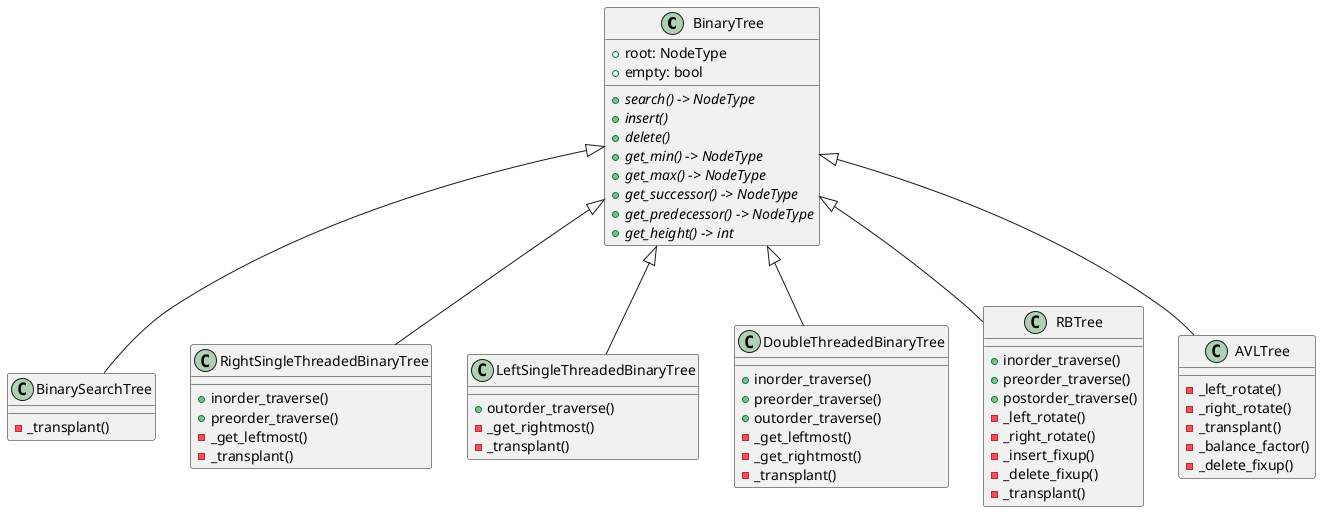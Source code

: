 @startuml

BinaryTree <|-- BinarySearchTree
BinaryTree <|-- RightSingleThreadedBinaryTree
BinaryTree <|-- LeftSingleThreadedBinaryTree
BinaryTree <|-- DoubleThreadedBinaryTree
BinaryTree <|-- RBTree
BinaryTree <|-- AVLTree

class BinaryTree {
    +root: NodeType
    +empty: bool
    {abstract} +search() -> NodeType
    {abstract} +insert()
    {abstract} +delete()
    {abstract} +get_min() -> NodeType
    {abstract} +get_max() -> NodeType
    {abstract} +get_successor() -> NodeType
    {abstract} +get_predecessor() -> NodeType
    {abstract} +get_height() -> int
}

class BinarySearchTree {
    -_transplant()
}

class RightSingleThreadedBinaryTree {
    +inorder_traverse()
    +preorder_traverse()
    -_get_leftmost()
    -_transplant()
}

class LeftSingleThreadedBinaryTree {
    +outorder_traverse()
    -_get_rightmost()
    -_transplant()
}

class DoubleThreadedBinaryTree {
    +inorder_traverse()
    +preorder_traverse()
    +outorder_traverse()
    -_get_leftmost()
    -_get_rightmost()
    -_transplant()
}

class RBTree {
    +inorder_traverse()
    +preorder_traverse()
    +postorder_traverse()
    -_left_rotate()
    -_right_rotate()
    -_insert_fixup()
    -_delete_fixup()
    -_transplant()

}

class AVLTree {
    -_left_rotate()
    -_right_rotate()
    -_transplant()
    -_balance_factor()
    -_delete_fixup()
}


@enduml
